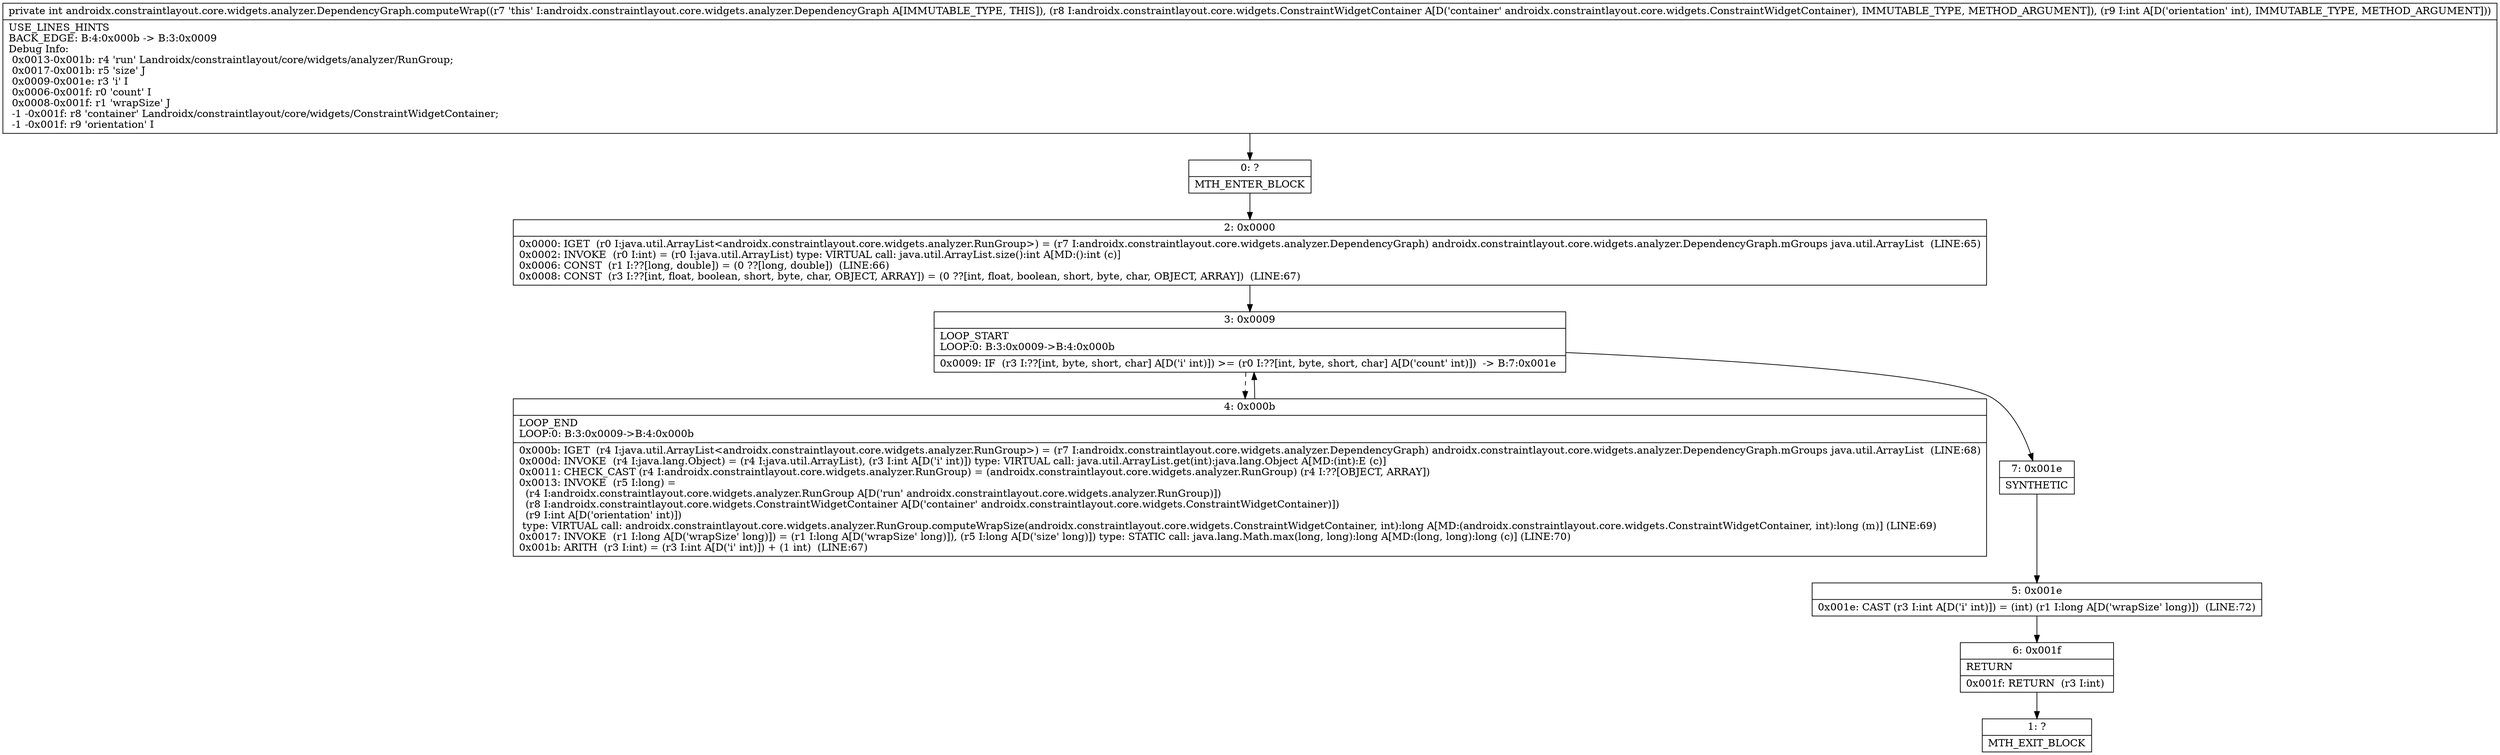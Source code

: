 digraph "CFG forandroidx.constraintlayout.core.widgets.analyzer.DependencyGraph.computeWrap(Landroidx\/constraintlayout\/core\/widgets\/ConstraintWidgetContainer;I)I" {
Node_0 [shape=record,label="{0\:\ ?|MTH_ENTER_BLOCK\l}"];
Node_2 [shape=record,label="{2\:\ 0x0000|0x0000: IGET  (r0 I:java.util.ArrayList\<androidx.constraintlayout.core.widgets.analyzer.RunGroup\>) = (r7 I:androidx.constraintlayout.core.widgets.analyzer.DependencyGraph) androidx.constraintlayout.core.widgets.analyzer.DependencyGraph.mGroups java.util.ArrayList  (LINE:65)\l0x0002: INVOKE  (r0 I:int) = (r0 I:java.util.ArrayList) type: VIRTUAL call: java.util.ArrayList.size():int A[MD:():int (c)]\l0x0006: CONST  (r1 I:??[long, double]) = (0 ??[long, double])  (LINE:66)\l0x0008: CONST  (r3 I:??[int, float, boolean, short, byte, char, OBJECT, ARRAY]) = (0 ??[int, float, boolean, short, byte, char, OBJECT, ARRAY])  (LINE:67)\l}"];
Node_3 [shape=record,label="{3\:\ 0x0009|LOOP_START\lLOOP:0: B:3:0x0009\-\>B:4:0x000b\l|0x0009: IF  (r3 I:??[int, byte, short, char] A[D('i' int)]) \>= (r0 I:??[int, byte, short, char] A[D('count' int)])  \-\> B:7:0x001e \l}"];
Node_4 [shape=record,label="{4\:\ 0x000b|LOOP_END\lLOOP:0: B:3:0x0009\-\>B:4:0x000b\l|0x000b: IGET  (r4 I:java.util.ArrayList\<androidx.constraintlayout.core.widgets.analyzer.RunGroup\>) = (r7 I:androidx.constraintlayout.core.widgets.analyzer.DependencyGraph) androidx.constraintlayout.core.widgets.analyzer.DependencyGraph.mGroups java.util.ArrayList  (LINE:68)\l0x000d: INVOKE  (r4 I:java.lang.Object) = (r4 I:java.util.ArrayList), (r3 I:int A[D('i' int)]) type: VIRTUAL call: java.util.ArrayList.get(int):java.lang.Object A[MD:(int):E (c)]\l0x0011: CHECK_CAST (r4 I:androidx.constraintlayout.core.widgets.analyzer.RunGroup) = (androidx.constraintlayout.core.widgets.analyzer.RunGroup) (r4 I:??[OBJECT, ARRAY]) \l0x0013: INVOKE  (r5 I:long) = \l  (r4 I:androidx.constraintlayout.core.widgets.analyzer.RunGroup A[D('run' androidx.constraintlayout.core.widgets.analyzer.RunGroup)])\l  (r8 I:androidx.constraintlayout.core.widgets.ConstraintWidgetContainer A[D('container' androidx.constraintlayout.core.widgets.ConstraintWidgetContainer)])\l  (r9 I:int A[D('orientation' int)])\l type: VIRTUAL call: androidx.constraintlayout.core.widgets.analyzer.RunGroup.computeWrapSize(androidx.constraintlayout.core.widgets.ConstraintWidgetContainer, int):long A[MD:(androidx.constraintlayout.core.widgets.ConstraintWidgetContainer, int):long (m)] (LINE:69)\l0x0017: INVOKE  (r1 I:long A[D('wrapSize' long)]) = (r1 I:long A[D('wrapSize' long)]), (r5 I:long A[D('size' long)]) type: STATIC call: java.lang.Math.max(long, long):long A[MD:(long, long):long (c)] (LINE:70)\l0x001b: ARITH  (r3 I:int) = (r3 I:int A[D('i' int)]) + (1 int)  (LINE:67)\l}"];
Node_7 [shape=record,label="{7\:\ 0x001e|SYNTHETIC\l}"];
Node_5 [shape=record,label="{5\:\ 0x001e|0x001e: CAST (r3 I:int A[D('i' int)]) = (int) (r1 I:long A[D('wrapSize' long)])  (LINE:72)\l}"];
Node_6 [shape=record,label="{6\:\ 0x001f|RETURN\l|0x001f: RETURN  (r3 I:int) \l}"];
Node_1 [shape=record,label="{1\:\ ?|MTH_EXIT_BLOCK\l}"];
MethodNode[shape=record,label="{private int androidx.constraintlayout.core.widgets.analyzer.DependencyGraph.computeWrap((r7 'this' I:androidx.constraintlayout.core.widgets.analyzer.DependencyGraph A[IMMUTABLE_TYPE, THIS]), (r8 I:androidx.constraintlayout.core.widgets.ConstraintWidgetContainer A[D('container' androidx.constraintlayout.core.widgets.ConstraintWidgetContainer), IMMUTABLE_TYPE, METHOD_ARGUMENT]), (r9 I:int A[D('orientation' int), IMMUTABLE_TYPE, METHOD_ARGUMENT]))  | USE_LINES_HINTS\lBACK_EDGE: B:4:0x000b \-\> B:3:0x0009\lDebug Info:\l  0x0013\-0x001b: r4 'run' Landroidx\/constraintlayout\/core\/widgets\/analyzer\/RunGroup;\l  0x0017\-0x001b: r5 'size' J\l  0x0009\-0x001e: r3 'i' I\l  0x0006\-0x001f: r0 'count' I\l  0x0008\-0x001f: r1 'wrapSize' J\l  \-1 \-0x001f: r8 'container' Landroidx\/constraintlayout\/core\/widgets\/ConstraintWidgetContainer;\l  \-1 \-0x001f: r9 'orientation' I\l}"];
MethodNode -> Node_0;Node_0 -> Node_2;
Node_2 -> Node_3;
Node_3 -> Node_4[style=dashed];
Node_3 -> Node_7;
Node_4 -> Node_3;
Node_7 -> Node_5;
Node_5 -> Node_6;
Node_6 -> Node_1;
}

